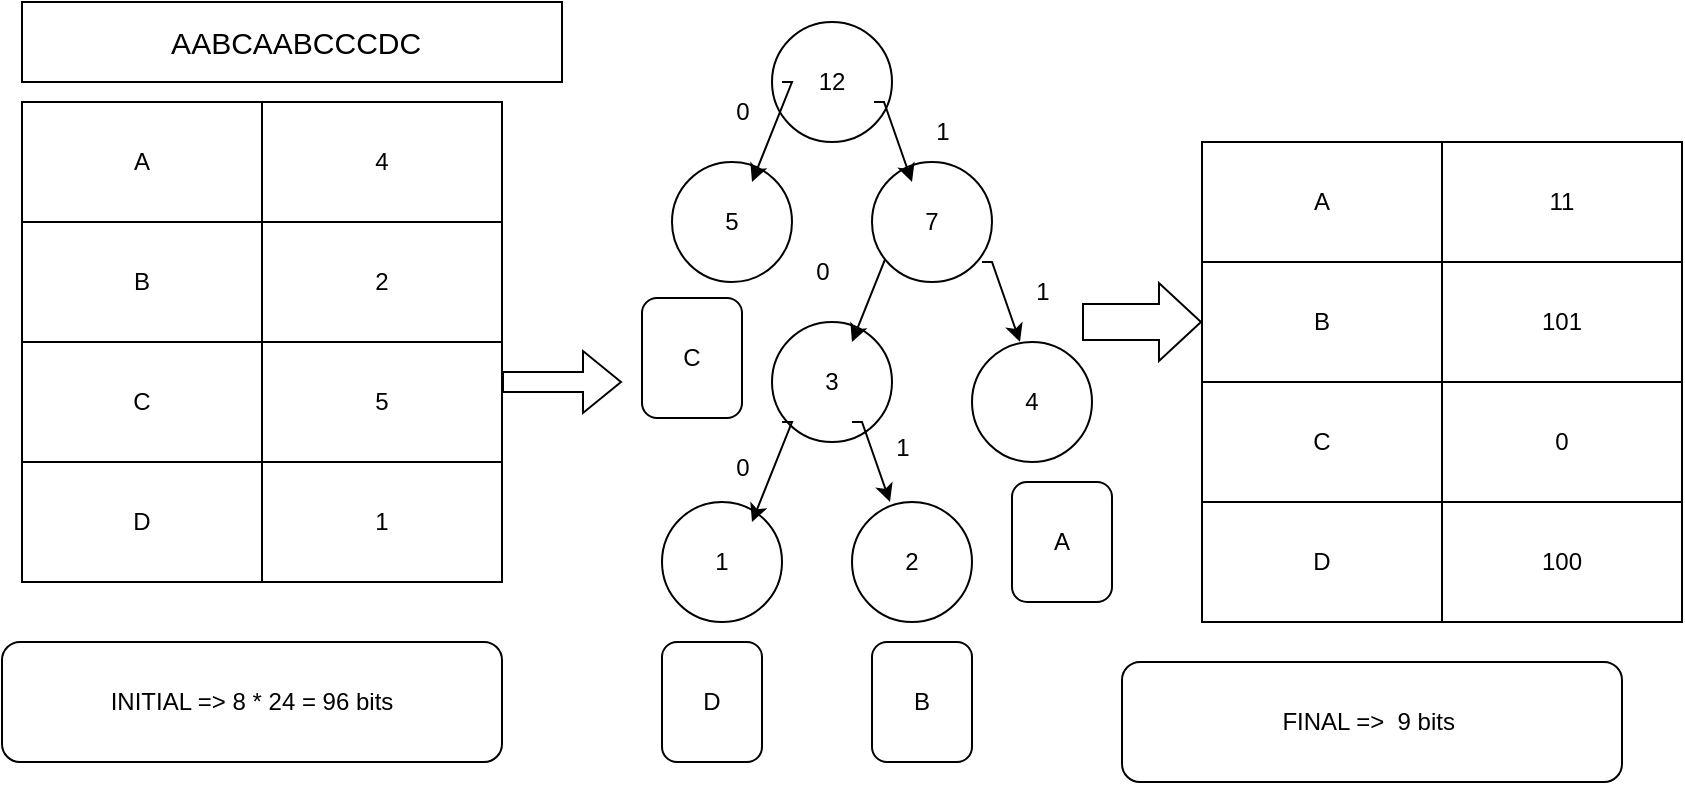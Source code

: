 <mxfile version="24.7.7">
  <diagram name="Page-1" id="h5d6YbGrm--ep8Z_4yS2">
    <mxGraphModel dx="918" dy="494" grid="1" gridSize="10" guides="1" tooltips="1" connect="1" arrows="1" fold="1" page="1" pageScale="1" pageWidth="850" pageHeight="1100" math="0" shadow="0">
      <root>
        <mxCell id="0" />
        <mxCell id="1" parent="0" />
        <mxCell id="BCHS3UOMsj7yit2bhRZC-1" value="&lt;span style=&quot;font-size: 15px;&quot;&gt;&amp;nbsp;AABCAABCCCDC&lt;/span&gt;" style="rounded=0;whiteSpace=wrap;html=1;" vertex="1" parent="1">
          <mxGeometry x="10" y="20" width="270" height="40" as="geometry" />
        </mxCell>
        <mxCell id="BCHS3UOMsj7yit2bhRZC-2" value="A" style="rounded=0;whiteSpace=wrap;html=1;" vertex="1" parent="1">
          <mxGeometry x="10" y="70" width="120" height="60" as="geometry" />
        </mxCell>
        <mxCell id="BCHS3UOMsj7yit2bhRZC-3" value="B" style="rounded=0;whiteSpace=wrap;html=1;" vertex="1" parent="1">
          <mxGeometry x="10" y="130" width="120" height="60" as="geometry" />
        </mxCell>
        <mxCell id="BCHS3UOMsj7yit2bhRZC-4" value="C" style="rounded=0;whiteSpace=wrap;html=1;" vertex="1" parent="1">
          <mxGeometry x="10" y="190" width="120" height="60" as="geometry" />
        </mxCell>
        <mxCell id="BCHS3UOMsj7yit2bhRZC-5" value="D" style="rounded=0;whiteSpace=wrap;html=1;" vertex="1" parent="1">
          <mxGeometry x="10" y="250" width="120" height="60" as="geometry" />
        </mxCell>
        <mxCell id="BCHS3UOMsj7yit2bhRZC-7" value="4" style="rounded=0;whiteSpace=wrap;html=1;" vertex="1" parent="1">
          <mxGeometry x="130" y="70" width="120" height="60" as="geometry" />
        </mxCell>
        <mxCell id="BCHS3UOMsj7yit2bhRZC-8" value="2" style="rounded=0;whiteSpace=wrap;html=1;" vertex="1" parent="1">
          <mxGeometry x="130" y="130" width="120" height="60" as="geometry" />
        </mxCell>
        <mxCell id="BCHS3UOMsj7yit2bhRZC-9" value="5" style="rounded=0;whiteSpace=wrap;html=1;" vertex="1" parent="1">
          <mxGeometry x="130" y="190" width="120" height="60" as="geometry" />
        </mxCell>
        <mxCell id="BCHS3UOMsj7yit2bhRZC-10" value="1" style="rounded=0;whiteSpace=wrap;html=1;" vertex="1" parent="1">
          <mxGeometry x="130" y="250" width="120" height="60" as="geometry" />
        </mxCell>
        <mxCell id="BCHS3UOMsj7yit2bhRZC-11" value="1" style="ellipse;whiteSpace=wrap;html=1;aspect=fixed;" vertex="1" parent="1">
          <mxGeometry x="330" y="270" width="60" height="60" as="geometry" />
        </mxCell>
        <mxCell id="BCHS3UOMsj7yit2bhRZC-12" value="2" style="ellipse;whiteSpace=wrap;html=1;aspect=fixed;" vertex="1" parent="1">
          <mxGeometry x="425" y="270" width="60" height="60" as="geometry" />
        </mxCell>
        <mxCell id="BCHS3UOMsj7yit2bhRZC-13" value="3" style="ellipse;whiteSpace=wrap;html=1;aspect=fixed;" vertex="1" parent="1">
          <mxGeometry x="385" y="180" width="60" height="60" as="geometry" />
        </mxCell>
        <mxCell id="BCHS3UOMsj7yit2bhRZC-14" value="4" style="ellipse;whiteSpace=wrap;html=1;" vertex="1" parent="1">
          <mxGeometry x="485" y="190" width="60" height="60" as="geometry" />
        </mxCell>
        <mxCell id="BCHS3UOMsj7yit2bhRZC-15" value="5" style="ellipse;whiteSpace=wrap;html=1;aspect=fixed;" vertex="1" parent="1">
          <mxGeometry x="335" y="100" width="60" height="60" as="geometry" />
        </mxCell>
        <mxCell id="BCHS3UOMsj7yit2bhRZC-16" value="" style="endArrow=classic;html=1;rounded=0;" edge="1" parent="1">
          <mxGeometry width="50" height="50" relative="1" as="geometry">
            <mxPoint x="440" y="140" as="sourcePoint" />
            <mxPoint x="425" y="190" as="targetPoint" />
            <Array as="points">
              <mxPoint x="445" y="140" />
            </Array>
          </mxGeometry>
        </mxCell>
        <mxCell id="BCHS3UOMsj7yit2bhRZC-19" value="" style="endArrow=classic;html=1;rounded=0;" edge="1" parent="1">
          <mxGeometry width="50" height="50" relative="1" as="geometry">
            <mxPoint x="390" y="230" as="sourcePoint" />
            <mxPoint x="375" y="280" as="targetPoint" />
            <Array as="points">
              <mxPoint x="395" y="230" />
            </Array>
          </mxGeometry>
        </mxCell>
        <mxCell id="BCHS3UOMsj7yit2bhRZC-20" value="" style="endArrow=classic;html=1;rounded=0;entryX=0.4;entryY=0;entryDx=0;entryDy=0;entryPerimeter=0;" edge="1" parent="1" target="BCHS3UOMsj7yit2bhRZC-14">
          <mxGeometry width="50" height="50" relative="1" as="geometry">
            <mxPoint x="490" y="150" as="sourcePoint" />
            <mxPoint x="475" y="200" as="targetPoint" />
            <Array as="points">
              <mxPoint x="495" y="150" />
            </Array>
          </mxGeometry>
        </mxCell>
        <mxCell id="BCHS3UOMsj7yit2bhRZC-21" value="" style="endArrow=classic;html=1;rounded=0;entryX=0.4;entryY=0;entryDx=0;entryDy=0;entryPerimeter=0;" edge="1" parent="1">
          <mxGeometry width="50" height="50" relative="1" as="geometry">
            <mxPoint x="425" y="230" as="sourcePoint" />
            <mxPoint x="444" y="270" as="targetPoint" />
            <Array as="points">
              <mxPoint x="430" y="230" />
            </Array>
          </mxGeometry>
        </mxCell>
        <mxCell id="BCHS3UOMsj7yit2bhRZC-23" value="" style="shape=flexArrow;endArrow=classic;html=1;rounded=0;" edge="1" parent="1">
          <mxGeometry width="50" height="50" relative="1" as="geometry">
            <mxPoint x="250" y="210" as="sourcePoint" />
            <mxPoint x="310" y="210" as="targetPoint" />
          </mxGeometry>
        </mxCell>
        <mxCell id="BCHS3UOMsj7yit2bhRZC-24" value="0" style="text;html=1;align=center;verticalAlign=middle;resizable=0;points=[];autosize=1;strokeColor=none;fillColor=none;" vertex="1" parent="1">
          <mxGeometry x="395" y="140" width="30" height="30" as="geometry" />
        </mxCell>
        <mxCell id="BCHS3UOMsj7yit2bhRZC-25" value="0" style="text;html=1;align=center;verticalAlign=middle;resizable=0;points=[];autosize=1;strokeColor=none;fillColor=none;" vertex="1" parent="1">
          <mxGeometry x="355" y="238" width="30" height="30" as="geometry" />
        </mxCell>
        <mxCell id="BCHS3UOMsj7yit2bhRZC-26" value="1" style="text;html=1;align=center;verticalAlign=middle;resizable=0;points=[];autosize=1;strokeColor=none;fillColor=none;" vertex="1" parent="1">
          <mxGeometry x="505" y="150" width="30" height="30" as="geometry" />
        </mxCell>
        <mxCell id="BCHS3UOMsj7yit2bhRZC-27" value="1" style="text;html=1;align=center;verticalAlign=middle;resizable=0;points=[];autosize=1;strokeColor=none;fillColor=none;" vertex="1" parent="1">
          <mxGeometry x="435" y="228" width="30" height="30" as="geometry" />
        </mxCell>
        <mxCell id="BCHS3UOMsj7yit2bhRZC-28" value="A" style="rounded=0;whiteSpace=wrap;html=1;" vertex="1" parent="1">
          <mxGeometry x="600" y="90" width="120" height="60" as="geometry" />
        </mxCell>
        <mxCell id="BCHS3UOMsj7yit2bhRZC-29" value="B" style="rounded=0;whiteSpace=wrap;html=1;" vertex="1" parent="1">
          <mxGeometry x="600" y="150" width="120" height="60" as="geometry" />
        </mxCell>
        <mxCell id="BCHS3UOMsj7yit2bhRZC-30" value="C" style="rounded=0;whiteSpace=wrap;html=1;" vertex="1" parent="1">
          <mxGeometry x="600" y="210" width="120" height="60" as="geometry" />
        </mxCell>
        <mxCell id="BCHS3UOMsj7yit2bhRZC-31" value="D" style="rounded=0;whiteSpace=wrap;html=1;" vertex="1" parent="1">
          <mxGeometry x="600" y="270" width="120" height="60" as="geometry" />
        </mxCell>
        <mxCell id="BCHS3UOMsj7yit2bhRZC-32" value="11" style="rounded=0;whiteSpace=wrap;html=1;" vertex="1" parent="1">
          <mxGeometry x="720" y="90" width="120" height="60" as="geometry" />
        </mxCell>
        <mxCell id="BCHS3UOMsj7yit2bhRZC-33" value="101" style="rounded=0;whiteSpace=wrap;html=1;" vertex="1" parent="1">
          <mxGeometry x="720" y="150" width="120" height="60" as="geometry" />
        </mxCell>
        <mxCell id="BCHS3UOMsj7yit2bhRZC-34" value="0" style="rounded=0;whiteSpace=wrap;html=1;" vertex="1" parent="1">
          <mxGeometry x="720" y="210" width="120" height="60" as="geometry" />
        </mxCell>
        <mxCell id="BCHS3UOMsj7yit2bhRZC-35" value="100" style="rounded=0;whiteSpace=wrap;html=1;" vertex="1" parent="1">
          <mxGeometry x="720" y="270" width="120" height="60" as="geometry" />
        </mxCell>
        <mxCell id="BCHS3UOMsj7yit2bhRZC-37" value="" style="shape=flexArrow;endArrow=classic;html=1;rounded=0;width=18;endSize=6.67;" edge="1" parent="1">
          <mxGeometry width="50" height="50" relative="1" as="geometry">
            <mxPoint x="540" y="180" as="sourcePoint" />
            <mxPoint x="600" y="180" as="targetPoint" />
          </mxGeometry>
        </mxCell>
        <mxCell id="BCHS3UOMsj7yit2bhRZC-39" value="D" style="rounded=1;whiteSpace=wrap;html=1;" vertex="1" parent="1">
          <mxGeometry x="330" y="340" width="50" height="60" as="geometry" />
        </mxCell>
        <mxCell id="BCHS3UOMsj7yit2bhRZC-40" value="B" style="rounded=1;whiteSpace=wrap;html=1;" vertex="1" parent="1">
          <mxGeometry x="435" y="340" width="50" height="60" as="geometry" />
        </mxCell>
        <mxCell id="BCHS3UOMsj7yit2bhRZC-41" value="A" style="rounded=1;whiteSpace=wrap;html=1;" vertex="1" parent="1">
          <mxGeometry x="505" y="260" width="50" height="60" as="geometry" />
        </mxCell>
        <mxCell id="BCHS3UOMsj7yit2bhRZC-42" value="7" style="ellipse;whiteSpace=wrap;html=1;" vertex="1" parent="1">
          <mxGeometry x="435" y="100" width="60" height="60" as="geometry" />
        </mxCell>
        <mxCell id="BCHS3UOMsj7yit2bhRZC-43" value="12" style="ellipse;whiteSpace=wrap;html=1;" vertex="1" parent="1">
          <mxGeometry x="385" y="30" width="60" height="60" as="geometry" />
        </mxCell>
        <mxCell id="BCHS3UOMsj7yit2bhRZC-44" value="" style="endArrow=classic;html=1;rounded=0;" edge="1" parent="1">
          <mxGeometry width="50" height="50" relative="1" as="geometry">
            <mxPoint x="390" y="60" as="sourcePoint" />
            <mxPoint x="375" y="110" as="targetPoint" />
            <Array as="points">
              <mxPoint x="395" y="60" />
            </Array>
          </mxGeometry>
        </mxCell>
        <mxCell id="BCHS3UOMsj7yit2bhRZC-46" value="" style="endArrow=classic;html=1;rounded=0;entryX=0.4;entryY=0;entryDx=0;entryDy=0;entryPerimeter=0;" edge="1" parent="1">
          <mxGeometry width="50" height="50" relative="1" as="geometry">
            <mxPoint x="436" y="70" as="sourcePoint" />
            <mxPoint x="455" y="110" as="targetPoint" />
            <Array as="points">
              <mxPoint x="441" y="70" />
            </Array>
          </mxGeometry>
        </mxCell>
        <mxCell id="BCHS3UOMsj7yit2bhRZC-47" value="0" style="text;html=1;align=center;verticalAlign=middle;resizable=0;points=[];autosize=1;strokeColor=none;fillColor=none;" vertex="1" parent="1">
          <mxGeometry x="355" y="60" width="30" height="30" as="geometry" />
        </mxCell>
        <mxCell id="BCHS3UOMsj7yit2bhRZC-50" value="1" style="text;html=1;align=center;verticalAlign=middle;resizable=0;points=[];autosize=1;strokeColor=none;fillColor=none;" vertex="1" parent="1">
          <mxGeometry x="455" y="70" width="30" height="30" as="geometry" />
        </mxCell>
        <mxCell id="BCHS3UOMsj7yit2bhRZC-51" value="C" style="rounded=1;whiteSpace=wrap;html=1;" vertex="1" parent="1">
          <mxGeometry x="320" y="168" width="50" height="60" as="geometry" />
        </mxCell>
        <mxCell id="BCHS3UOMsj7yit2bhRZC-52" value="INITIAL =&amp;gt; 8 * 24 = 96 bits" style="rounded=1;whiteSpace=wrap;html=1;" vertex="1" parent="1">
          <mxGeometry y="340" width="250" height="60" as="geometry" />
        </mxCell>
        <mxCell id="BCHS3UOMsj7yit2bhRZC-53" value="FINAL =&amp;gt;&amp;nbsp; 9 bits&amp;nbsp;" style="rounded=1;whiteSpace=wrap;html=1;" vertex="1" parent="1">
          <mxGeometry x="560" y="350" width="250" height="60" as="geometry" />
        </mxCell>
      </root>
    </mxGraphModel>
  </diagram>
</mxfile>
